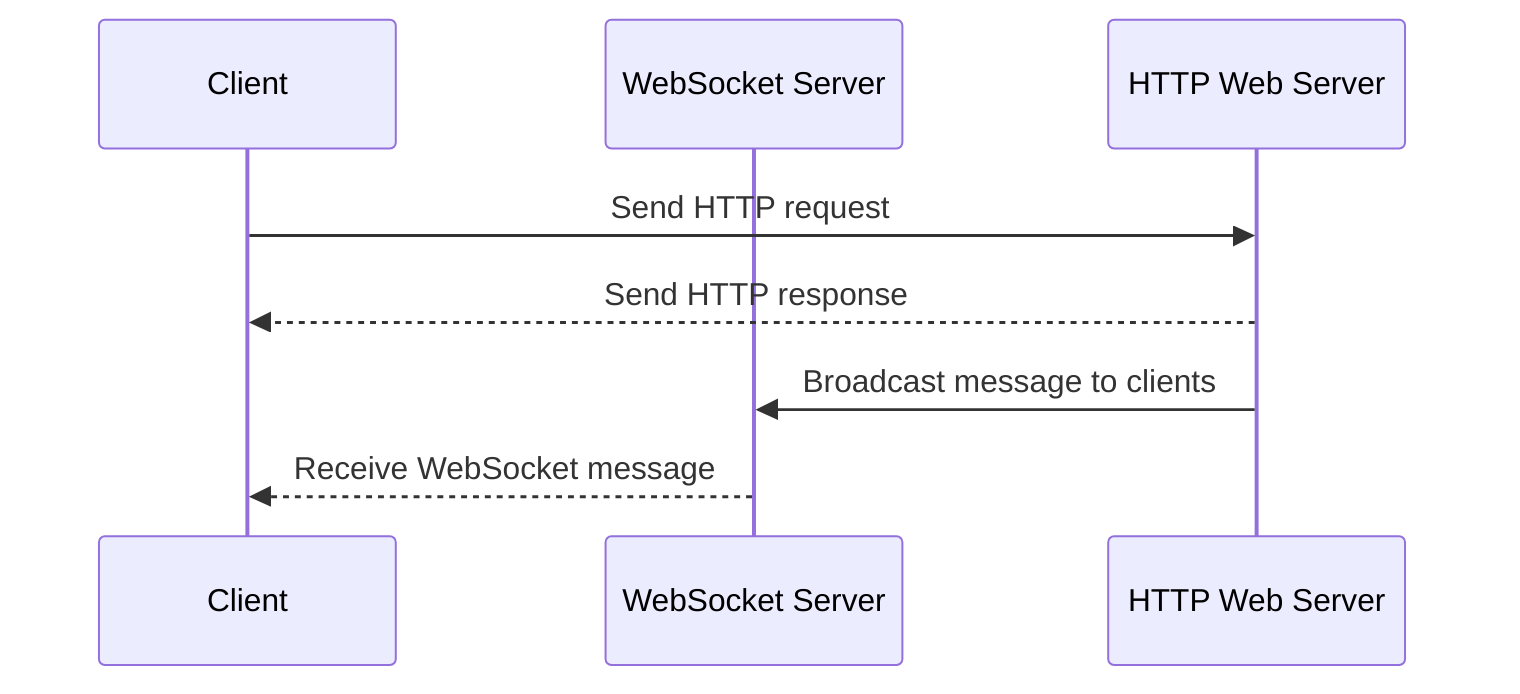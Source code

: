 sequenceDiagram
  participant C as Client
  participant WS as WebSocket Server
  participant HS as HTTP Web Server
  C->>HS: Send HTTP request
  HS-->>C: Send HTTP response
  HS->>WS: Broadcast message to clients
  WS-->>C: Receive WebSocket message